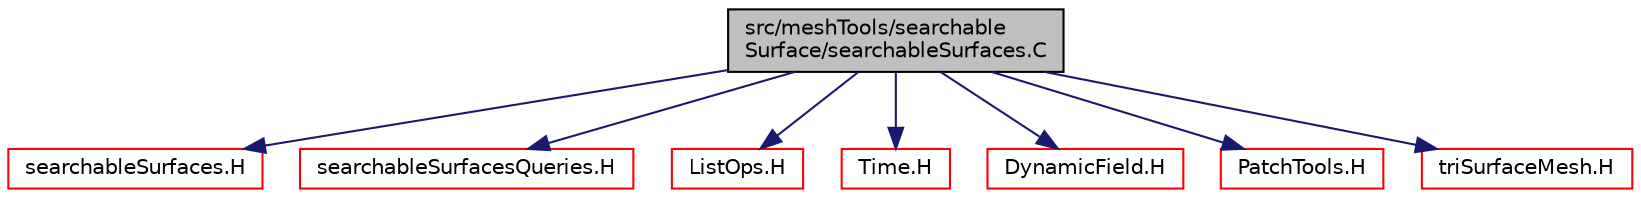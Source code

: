 digraph "src/meshTools/searchableSurface/searchableSurfaces.C"
{
  bgcolor="transparent";
  edge [fontname="Helvetica",fontsize="10",labelfontname="Helvetica",labelfontsize="10"];
  node [fontname="Helvetica",fontsize="10",shape=record];
  Node1 [label="src/meshTools/searchable\lSurface/searchableSurfaces.C",height=0.2,width=0.4,color="black", fillcolor="grey75", style="filled", fontcolor="black"];
  Node1 -> Node2 [color="midnightblue",fontsize="10",style="solid",fontname="Helvetica"];
  Node2 [label="searchableSurfaces.H",height=0.2,width=0.4,color="red",URL="$a07357.html"];
  Node1 -> Node3 [color="midnightblue",fontsize="10",style="solid",fontname="Helvetica"];
  Node3 [label="searchableSurfacesQueries.H",height=0.2,width=0.4,color="red",URL="$a07359.html"];
  Node1 -> Node4 [color="midnightblue",fontsize="10",style="solid",fontname="Helvetica"];
  Node4 [label="ListOps.H",height=0.2,width=0.4,color="red",URL="$a07645.html",tooltip="Various functions to operate on Lists. "];
  Node1 -> Node5 [color="midnightblue",fontsize="10",style="solid",fontname="Helvetica"];
  Node5 [label="Time.H",height=0.2,width=0.4,color="red",URL="$a07855.html"];
  Node1 -> Node6 [color="midnightblue",fontsize="10",style="solid",fontname="Helvetica"];
  Node6 [label="DynamicField.H",height=0.2,width=0.4,color="red",URL="$a07938.html"];
  Node1 -> Node7 [color="midnightblue",fontsize="10",style="solid",fontname="Helvetica"];
  Node7 [label="PatchTools.H",height=0.2,width=0.4,color="red",URL="$a08705.html"];
  Node1 -> Node8 [color="midnightblue",fontsize="10",style="solid",fontname="Helvetica"];
  Node8 [label="triSurfaceMesh.H",height=0.2,width=0.4,color="red",URL="$a07363.html"];
}
